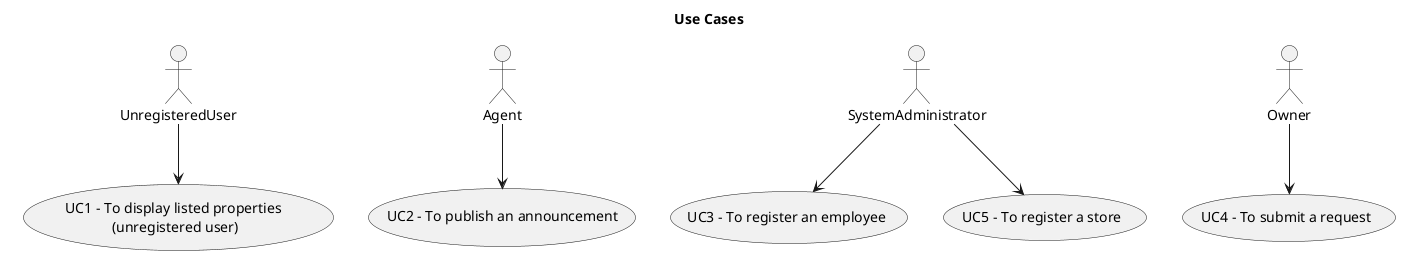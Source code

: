 @startuml
'skinparam monochrome true
skinparam packageStyle rectangle
'skinparam shadowing false

skinparam rectangle{
    BorderColor white
}

'title Use Case Diagram Example

top to bottom direction

rectangle "Use Cases" as usecases{
    usecase "UC4 - To submit a request" as UC4
    Owner --> UC4
    usecase "UC3 - To register an employee" as UC3
    SystemAdministrator --> UC3
    usecase "UC5 - To register a store" as UC5
    SystemAdministrator --> UC5
    usecase "UC2 - To publish an announcement" as UC2
    Agent --> UC2
    usecase "UC1 - To display listed properties \n(unregistered user)" as UC1
    UnregisteredUser --> UC1
    }


@enduml